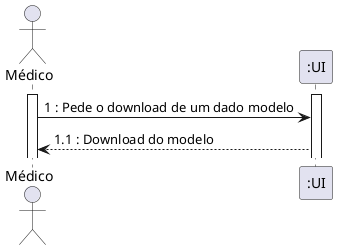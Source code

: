@startuml
actor "Médico" as OE

activate OE
activate ":UI"
OE -> ":UI" : 1 : Pede o download de um dado modelo
":UI" --> OE : 1.1 : Download do modelo

@enduml